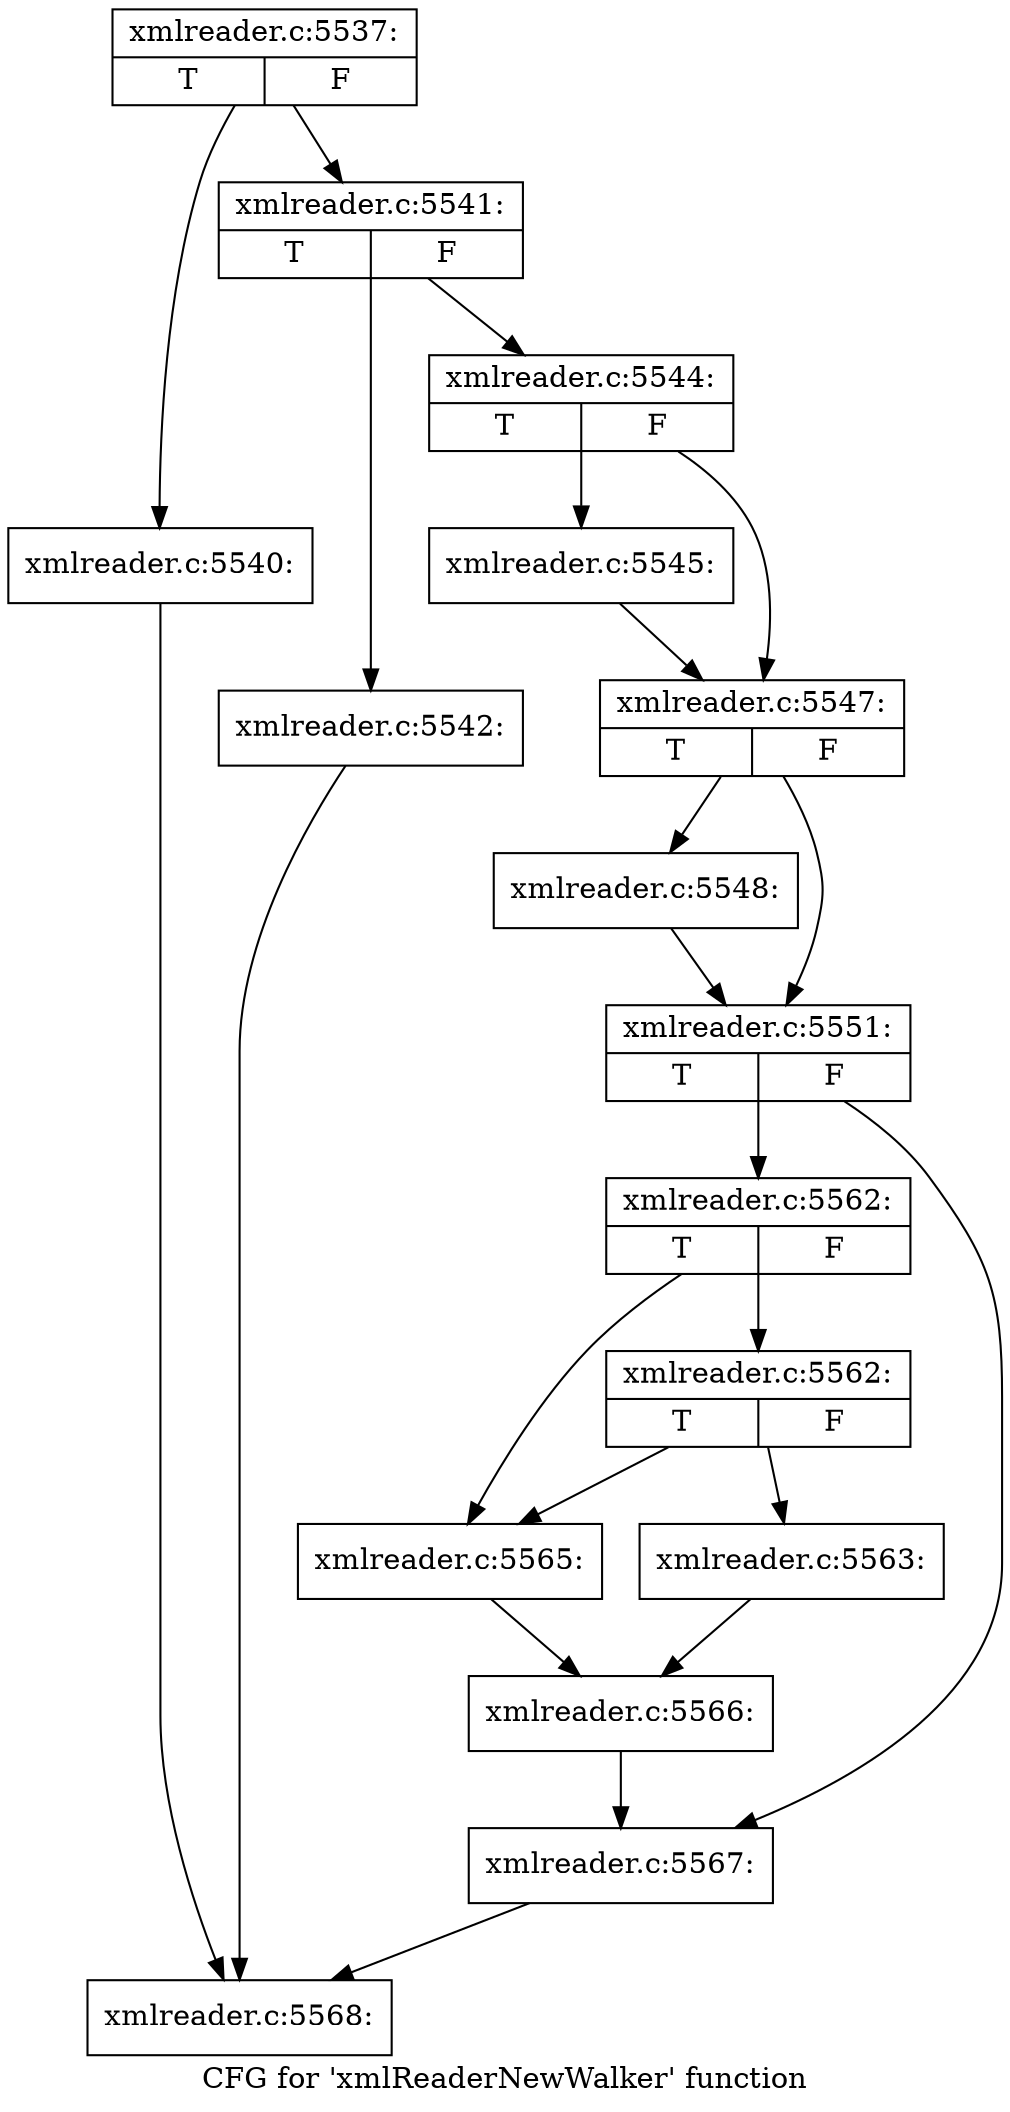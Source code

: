 digraph "CFG for 'xmlReaderNewWalker' function" {
	label="CFG for 'xmlReaderNewWalker' function";

	Node0x4926750 [shape=record,label="{xmlreader.c:5537:|{<s0>T|<s1>F}}"];
	Node0x4926750 -> Node0x4926480;
	Node0x4926750 -> Node0x49264d0;
	Node0x4926480 [shape=record,label="{xmlreader.c:5540:}"];
	Node0x4926480 -> Node0x492a570;
	Node0x49264d0 [shape=record,label="{xmlreader.c:5541:|{<s0>T|<s1>F}}"];
	Node0x49264d0 -> Node0x492b560;
	Node0x49264d0 -> Node0x492b5b0;
	Node0x492b560 [shape=record,label="{xmlreader.c:5542:}"];
	Node0x492b560 -> Node0x492a570;
	Node0x492b5b0 [shape=record,label="{xmlreader.c:5544:|{<s0>T|<s1>F}}"];
	Node0x492b5b0 -> Node0x492ba70;
	Node0x492b5b0 -> Node0x492bac0;
	Node0x492ba70 [shape=record,label="{xmlreader.c:5545:}"];
	Node0x492ba70 -> Node0x492bac0;
	Node0x492bac0 [shape=record,label="{xmlreader.c:5547:|{<s0>T|<s1>F}}"];
	Node0x492bac0 -> Node0x492c2c0;
	Node0x492bac0 -> Node0x492c310;
	Node0x492c2c0 [shape=record,label="{xmlreader.c:5548:}"];
	Node0x492c2c0 -> Node0x492c310;
	Node0x492c310 [shape=record,label="{xmlreader.c:5551:|{<s0>T|<s1>F}}"];
	Node0x492c310 -> Node0x492e1f0;
	Node0x492c310 -> Node0x492e240;
	Node0x492e1f0 [shape=record,label="{xmlreader.c:5562:|{<s0>T|<s1>F}}"];
	Node0x492e1f0 -> Node0x492e820;
	Node0x492e1f0 -> Node0x492e7d0;
	Node0x492e820 [shape=record,label="{xmlreader.c:5562:|{<s0>T|<s1>F}}"];
	Node0x492e820 -> Node0x492e730;
	Node0x492e820 -> Node0x492e7d0;
	Node0x492e730 [shape=record,label="{xmlreader.c:5563:}"];
	Node0x492e730 -> Node0x492e780;
	Node0x492e7d0 [shape=record,label="{xmlreader.c:5565:}"];
	Node0x492e7d0 -> Node0x492e780;
	Node0x492e780 [shape=record,label="{xmlreader.c:5566:}"];
	Node0x492e780 -> Node0x492e240;
	Node0x492e240 [shape=record,label="{xmlreader.c:5567:}"];
	Node0x492e240 -> Node0x492a570;
	Node0x492a570 [shape=record,label="{xmlreader.c:5568:}"];
}
